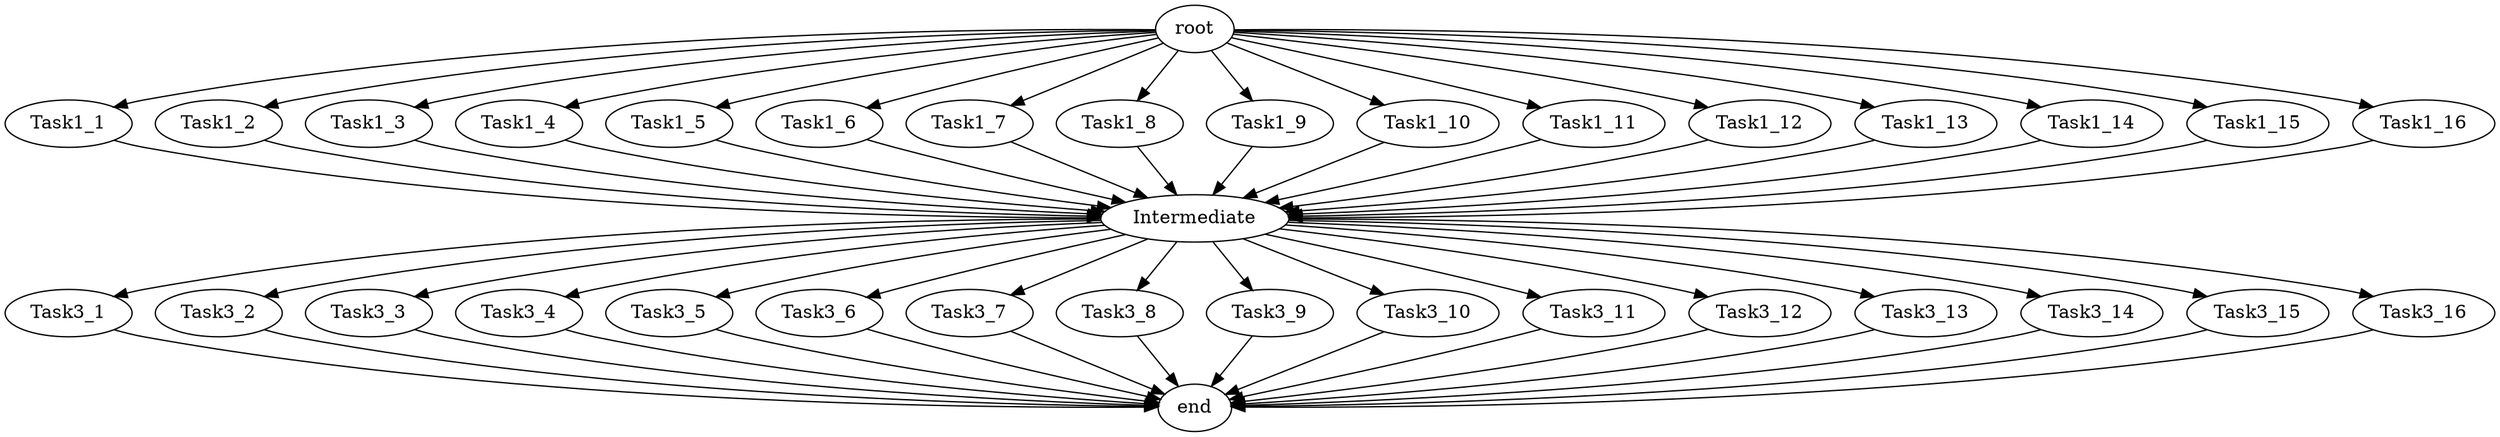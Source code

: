 digraph DataRedistribution {
    root    [size=1000000000];
    end     [size=1000000000];
    Intermediate [size=1000000000];

    // Level 1: 32 Tasks
    Task1_1 [size=1000000000];
    Task1_2 [size=1000000000];
    Task1_3 [size=1000000000];
    Task1_4 [size=1000000000];
    Task1_5 [size=1000000000];
    Task1_6 [size=1000000000];
    Task1_7 [size=1000000000];
    Task1_8 [size=1000000000];
    Task1_9 [size=1000000000];
    Task1_10 [size=1000000000];
    Task1_11 [size=1000000000];
    Task1_12 [size=1000000000];
    Task1_13 [size=1000000000];
    Task1_14 [size=1000000000];
    Task1_15 [size=1000000000];
    Task1_16 [size=1000000000];

    // Level 3: 32 Tasks
    Task3_1 [size=1000000000];
    Task3_2 [size=1000000000];
    Task3_3 [size=1000000000];
    Task3_4 [size=1000000000];
    Task3_5 [size=1000000000];
    Task3_6 [size=1000000000];
    Task3_7 [size=1000000000];
    Task3_8 [size=1000000000];
    Task3_9 [size=1000000000];
    Task3_10 [size=1000000000];
    Task3_11 [size=1000000000];
    Task3_12 [size=1000000000];
    Task3_13 [size=1000000000];
    Task3_14 [size=1000000000];
    Task3_15 [size=1000000000];
    Task3_16 [size=1000000000];

    // Connections from root to level 1 tasks
    root -> Task1_1  [size=3000000000];
    root -> Task1_2  [size=3000000000];
    root -> Task1_3  [size=3000000000];
    root -> Task1_4  [size=3000000000];
    root -> Task1_5  [size=3000000000];
    root -> Task1_6  [size=3000000000];
    root -> Task1_7  [size=3000000000];
    root -> Task1_8  [size=3000000000];
    root -> Task1_9  [size=3000000000];
    root -> Task1_10 [size=3000000000];
    root -> Task1_11 [size=3000000000];
    root -> Task1_12 [size=3000000000];
    root -> Task1_13 [size=3000000000];
    root -> Task1_14 [size=3000000000];
    root -> Task1_15 [size=3000000000];
    root -> Task1_16 [size=3000000000];

    // Connections from level 1 tasks to Intermediate
    Task1_1  -> Intermediate [size=3000000000];
    Task1_2  -> Intermediate [size=3000000000];
    Task1_3  -> Intermediate [size=3000000000];
    Task1_4  -> Intermediate [size=3000000000];
    Task1_5  -> Intermediate [size=3000000000];
    Task1_6  -> Intermediate [size=3000000000];
    Task1_7  -> Intermediate [size=3000000000];
    Task1_8  -> Intermediate [size=3000000000];
    Task1_9  -> Intermediate [size=3000000000];
    Task1_10 -> Intermediate [size=3000000000];
    Task1_11 -> Intermediate [size=3000000000];
    Task1_12 -> Intermediate [size=3000000000];
    Task1_13 -> Intermediate [size=3000000000];
    Task1_14 -> Intermediate [size=3000000000];
    Task1_15 -> Intermediate [size=3000000000];
    Task1_16 -> Intermediate [size=3000000000];

    // Connections from Intermediate to level 3 tasks.
    Intermediate -> Task3_1  [size=3000000000];
    Intermediate -> Task3_2  [size=3000000000];
    Intermediate -> Task3_3  [size=3000000000];
    Intermediate -> Task3_4  [size=3000000000];
    Intermediate -> Task3_5  [size=3000000000];
    Intermediate -> Task3_6  [size=3000000000];
    Intermediate -> Task3_7  [size=3000000000];
    Intermediate -> Task3_8  [size=3000000000];
    Intermediate -> Task3_9  [size=3000000000];
    Intermediate -> Task3_10 [size=3000000000];
    Intermediate -> Task3_11 [size=3000000000];
    Intermediate -> Task3_12 [size=3000000000];
    Intermediate -> Task3_13 [size=3000000000];
    Intermediate -> Task3_14 [size=3000000000];
    Intermediate -> Task3_15 [size=3000000000];
    Intermediate -> Task3_16 [size=3000000000];
 
    // Connections from level 3 tasks to end
    Task3_1  -> end [size=3000000000];
    Task3_2  -> end [size=3000000000];
    Task3_3  -> end [size=3000000000];
    Task3_4  -> end [size=3000000000];
    Task3_5  -> end [size=3000000000];
    Task3_6  -> end [size=3000000000];
    Task3_7  -> end [size=3000000000];
    Task3_8  -> end [size=3000000000];
    Task3_9  -> end [size=3000000000];
    Task3_10 -> end [size=3000000000];
    Task3_11 -> end [size=3000000000];
    Task3_12 -> end [size=3000000000];
    Task3_13 -> end [size=3000000000];
    Task3_14 -> end [size=3000000000];
    Task3_15 -> end [size=3000000000];
    Task3_16 -> end [size=3000000000];
}
